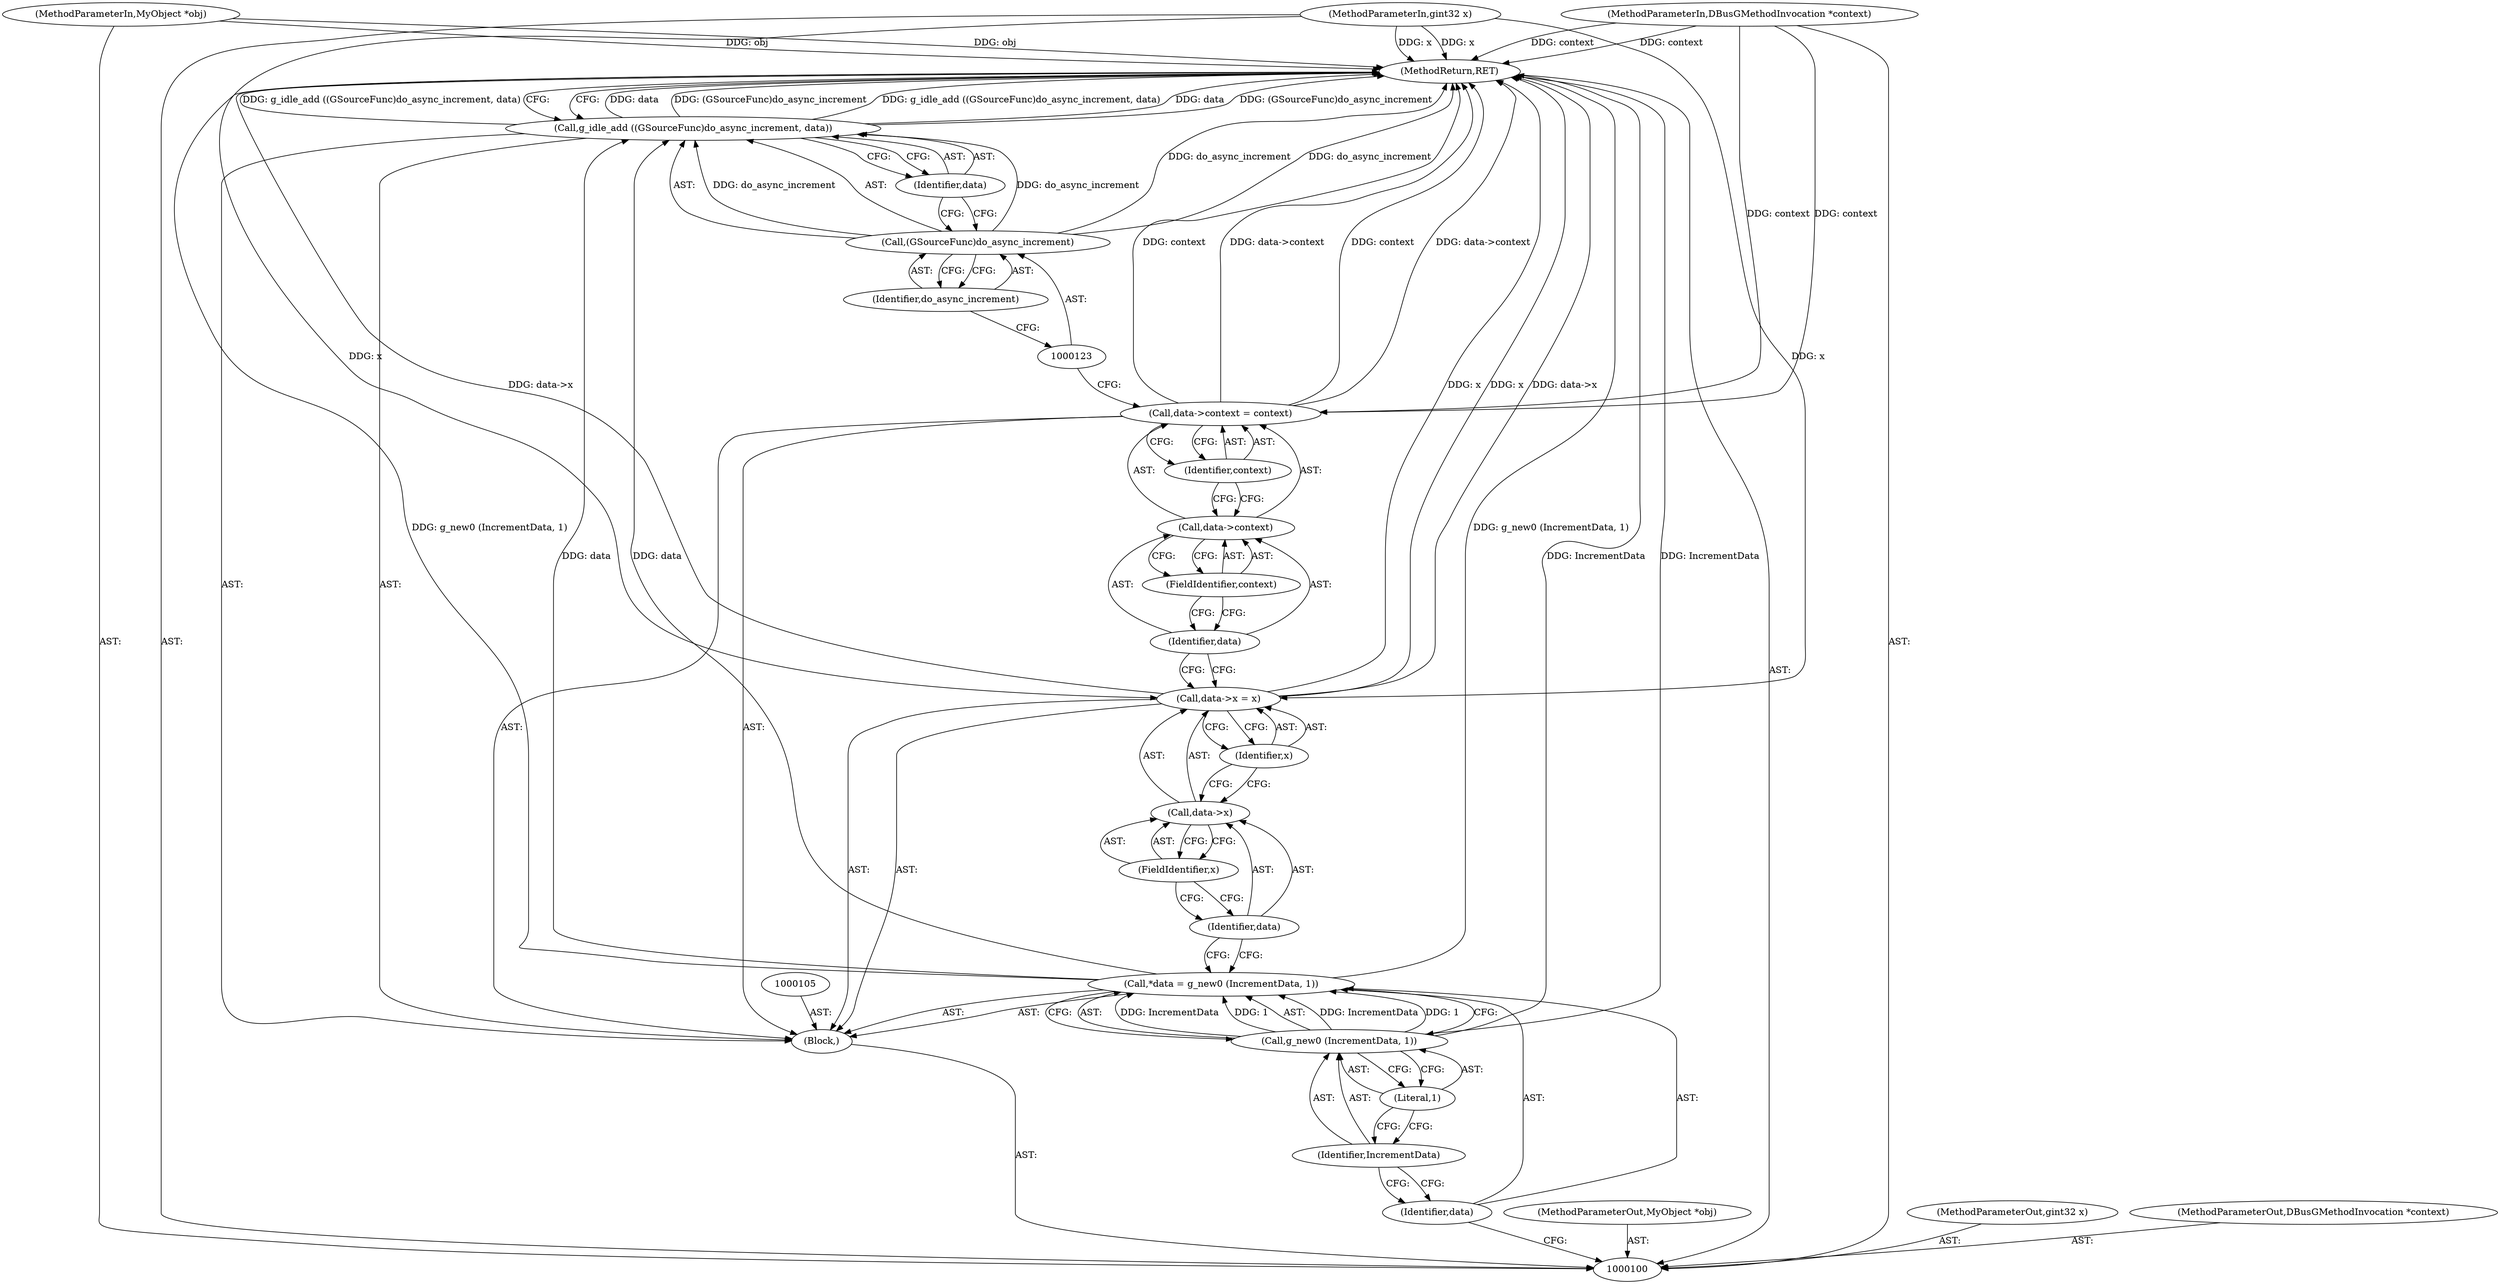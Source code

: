 digraph "1_dbus_9a6bce9b615abca6068348c1606ba8eaf13d9ae0_5" {
"1000126" [label="(MethodReturn,RET)"];
"1000101" [label="(MethodParameterIn,MyObject *obj)"];
"1000160" [label="(MethodParameterOut,MyObject *obj)"];
"1000102" [label="(MethodParameterIn,gint32 x)"];
"1000161" [label="(MethodParameterOut,gint32 x)"];
"1000103" [label="(MethodParameterIn,DBusGMethodInvocation *context)"];
"1000162" [label="(MethodParameterOut,DBusGMethodInvocation *context)"];
"1000104" [label="(Block,)"];
"1000106" [label="(Call,*data = g_new0 (IncrementData, 1))"];
"1000107" [label="(Identifier,data)"];
"1000108" [label="(Call,g_new0 (IncrementData, 1))"];
"1000109" [label="(Identifier,IncrementData)"];
"1000110" [label="(Literal,1)"];
"1000115" [label="(Identifier,x)"];
"1000111" [label="(Call,data->x = x)"];
"1000112" [label="(Call,data->x)"];
"1000113" [label="(Identifier,data)"];
"1000114" [label="(FieldIdentifier,x)"];
"1000120" [label="(Identifier,context)"];
"1000116" [label="(Call,data->context = context)"];
"1000117" [label="(Call,data->context)"];
"1000118" [label="(Identifier,data)"];
"1000119" [label="(FieldIdentifier,context)"];
"1000122" [label="(Call,(GSourceFunc)do_async_increment)"];
"1000121" [label="(Call,g_idle_add ((GSourceFunc)do_async_increment, data))"];
"1000124" [label="(Identifier,do_async_increment)"];
"1000125" [label="(Identifier,data)"];
"1000126" -> "1000100"  [label="AST: "];
"1000126" -> "1000121"  [label="CFG: "];
"1000116" -> "1000126"  [label="DDG: data->context"];
"1000116" -> "1000126"  [label="DDG: context"];
"1000121" -> "1000126"  [label="DDG: data"];
"1000121" -> "1000126"  [label="DDG: (GSourceFunc)do_async_increment"];
"1000121" -> "1000126"  [label="DDG: g_idle_add ((GSourceFunc)do_async_increment, data)"];
"1000106" -> "1000126"  [label="DDG: g_new0 (IncrementData, 1)"];
"1000103" -> "1000126"  [label="DDG: context"];
"1000122" -> "1000126"  [label="DDG: do_async_increment"];
"1000111" -> "1000126"  [label="DDG: x"];
"1000111" -> "1000126"  [label="DDG: data->x"];
"1000102" -> "1000126"  [label="DDG: x"];
"1000101" -> "1000126"  [label="DDG: obj"];
"1000108" -> "1000126"  [label="DDG: IncrementData"];
"1000101" -> "1000100"  [label="AST: "];
"1000101" -> "1000126"  [label="DDG: obj"];
"1000160" -> "1000100"  [label="AST: "];
"1000102" -> "1000100"  [label="AST: "];
"1000102" -> "1000126"  [label="DDG: x"];
"1000102" -> "1000111"  [label="DDG: x"];
"1000161" -> "1000100"  [label="AST: "];
"1000103" -> "1000100"  [label="AST: "];
"1000103" -> "1000126"  [label="DDG: context"];
"1000103" -> "1000116"  [label="DDG: context"];
"1000162" -> "1000100"  [label="AST: "];
"1000104" -> "1000100"  [label="AST: "];
"1000105" -> "1000104"  [label="AST: "];
"1000106" -> "1000104"  [label="AST: "];
"1000111" -> "1000104"  [label="AST: "];
"1000116" -> "1000104"  [label="AST: "];
"1000121" -> "1000104"  [label="AST: "];
"1000106" -> "1000104"  [label="AST: "];
"1000106" -> "1000108"  [label="CFG: "];
"1000107" -> "1000106"  [label="AST: "];
"1000108" -> "1000106"  [label="AST: "];
"1000113" -> "1000106"  [label="CFG: "];
"1000106" -> "1000126"  [label="DDG: g_new0 (IncrementData, 1)"];
"1000108" -> "1000106"  [label="DDG: IncrementData"];
"1000108" -> "1000106"  [label="DDG: 1"];
"1000106" -> "1000121"  [label="DDG: data"];
"1000107" -> "1000106"  [label="AST: "];
"1000107" -> "1000100"  [label="CFG: "];
"1000109" -> "1000107"  [label="CFG: "];
"1000108" -> "1000106"  [label="AST: "];
"1000108" -> "1000110"  [label="CFG: "];
"1000109" -> "1000108"  [label="AST: "];
"1000110" -> "1000108"  [label="AST: "];
"1000106" -> "1000108"  [label="CFG: "];
"1000108" -> "1000126"  [label="DDG: IncrementData"];
"1000108" -> "1000106"  [label="DDG: IncrementData"];
"1000108" -> "1000106"  [label="DDG: 1"];
"1000109" -> "1000108"  [label="AST: "];
"1000109" -> "1000107"  [label="CFG: "];
"1000110" -> "1000109"  [label="CFG: "];
"1000110" -> "1000108"  [label="AST: "];
"1000110" -> "1000109"  [label="CFG: "];
"1000108" -> "1000110"  [label="CFG: "];
"1000115" -> "1000111"  [label="AST: "];
"1000115" -> "1000112"  [label="CFG: "];
"1000111" -> "1000115"  [label="CFG: "];
"1000111" -> "1000104"  [label="AST: "];
"1000111" -> "1000115"  [label="CFG: "];
"1000112" -> "1000111"  [label="AST: "];
"1000115" -> "1000111"  [label="AST: "];
"1000118" -> "1000111"  [label="CFG: "];
"1000111" -> "1000126"  [label="DDG: x"];
"1000111" -> "1000126"  [label="DDG: data->x"];
"1000102" -> "1000111"  [label="DDG: x"];
"1000112" -> "1000111"  [label="AST: "];
"1000112" -> "1000114"  [label="CFG: "];
"1000113" -> "1000112"  [label="AST: "];
"1000114" -> "1000112"  [label="AST: "];
"1000115" -> "1000112"  [label="CFG: "];
"1000113" -> "1000112"  [label="AST: "];
"1000113" -> "1000106"  [label="CFG: "];
"1000114" -> "1000113"  [label="CFG: "];
"1000114" -> "1000112"  [label="AST: "];
"1000114" -> "1000113"  [label="CFG: "];
"1000112" -> "1000114"  [label="CFG: "];
"1000120" -> "1000116"  [label="AST: "];
"1000120" -> "1000117"  [label="CFG: "];
"1000116" -> "1000120"  [label="CFG: "];
"1000116" -> "1000104"  [label="AST: "];
"1000116" -> "1000120"  [label="CFG: "];
"1000117" -> "1000116"  [label="AST: "];
"1000120" -> "1000116"  [label="AST: "];
"1000123" -> "1000116"  [label="CFG: "];
"1000116" -> "1000126"  [label="DDG: data->context"];
"1000116" -> "1000126"  [label="DDG: context"];
"1000103" -> "1000116"  [label="DDG: context"];
"1000117" -> "1000116"  [label="AST: "];
"1000117" -> "1000119"  [label="CFG: "];
"1000118" -> "1000117"  [label="AST: "];
"1000119" -> "1000117"  [label="AST: "];
"1000120" -> "1000117"  [label="CFG: "];
"1000118" -> "1000117"  [label="AST: "];
"1000118" -> "1000111"  [label="CFG: "];
"1000119" -> "1000118"  [label="CFG: "];
"1000119" -> "1000117"  [label="AST: "];
"1000119" -> "1000118"  [label="CFG: "];
"1000117" -> "1000119"  [label="CFG: "];
"1000122" -> "1000121"  [label="AST: "];
"1000122" -> "1000124"  [label="CFG: "];
"1000123" -> "1000122"  [label="AST: "];
"1000124" -> "1000122"  [label="AST: "];
"1000125" -> "1000122"  [label="CFG: "];
"1000122" -> "1000126"  [label="DDG: do_async_increment"];
"1000122" -> "1000121"  [label="DDG: do_async_increment"];
"1000121" -> "1000104"  [label="AST: "];
"1000121" -> "1000125"  [label="CFG: "];
"1000122" -> "1000121"  [label="AST: "];
"1000125" -> "1000121"  [label="AST: "];
"1000126" -> "1000121"  [label="CFG: "];
"1000121" -> "1000126"  [label="DDG: data"];
"1000121" -> "1000126"  [label="DDG: (GSourceFunc)do_async_increment"];
"1000121" -> "1000126"  [label="DDG: g_idle_add ((GSourceFunc)do_async_increment, data)"];
"1000122" -> "1000121"  [label="DDG: do_async_increment"];
"1000106" -> "1000121"  [label="DDG: data"];
"1000124" -> "1000122"  [label="AST: "];
"1000124" -> "1000123"  [label="CFG: "];
"1000122" -> "1000124"  [label="CFG: "];
"1000125" -> "1000121"  [label="AST: "];
"1000125" -> "1000122"  [label="CFG: "];
"1000121" -> "1000125"  [label="CFG: "];
}
